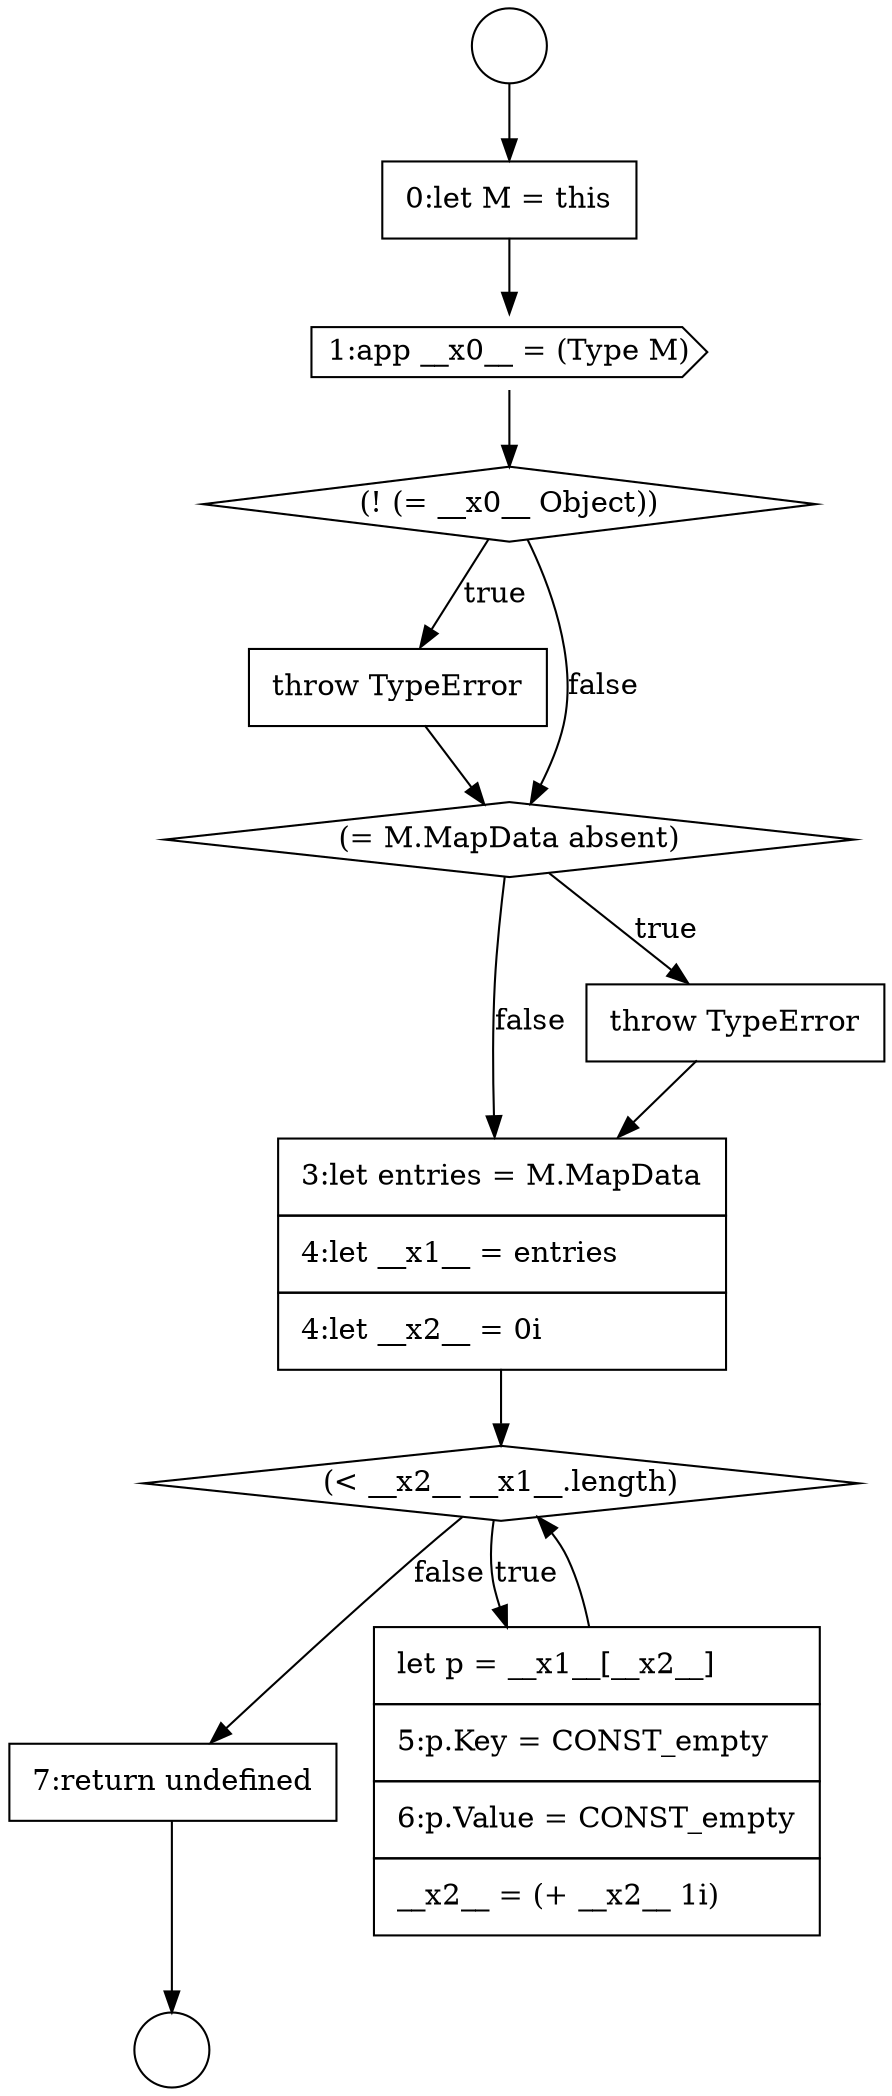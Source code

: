 digraph {
  node14637 [shape=cds, label=<<font color="black">1:app __x0__ = (Type M)</font>> color="black" fillcolor="white" style=filled]
  node14643 [shape=diamond, label=<<font color="black">(&lt; __x2__ __x1__.length)</font>> color="black" fillcolor="white" style=filled]
  node14634 [shape=circle label=" " color="black" fillcolor="white" style=filled]
  node14638 [shape=diamond, label=<<font color="black">(! (= __x0__ Object))</font>> color="black" fillcolor="white" style=filled]
  node14642 [shape=none, margin=0, label=<<font color="black">
    <table border="0" cellborder="1" cellspacing="0" cellpadding="10">
      <tr><td align="left">3:let entries = M.MapData</td></tr>
      <tr><td align="left">4:let __x1__ = entries</td></tr>
      <tr><td align="left">4:let __x2__ = 0i</td></tr>
    </table>
  </font>> color="black" fillcolor="white" style=filled]
  node14639 [shape=none, margin=0, label=<<font color="black">
    <table border="0" cellborder="1" cellspacing="0" cellpadding="10">
      <tr><td align="left">throw TypeError</td></tr>
    </table>
  </font>> color="black" fillcolor="white" style=filled]
  node14635 [shape=circle label=" " color="black" fillcolor="white" style=filled]
  node14636 [shape=none, margin=0, label=<<font color="black">
    <table border="0" cellborder="1" cellspacing="0" cellpadding="10">
      <tr><td align="left">0:let M = this</td></tr>
    </table>
  </font>> color="black" fillcolor="white" style=filled]
  node14641 [shape=none, margin=0, label=<<font color="black">
    <table border="0" cellborder="1" cellspacing="0" cellpadding="10">
      <tr><td align="left">throw TypeError</td></tr>
    </table>
  </font>> color="black" fillcolor="white" style=filled]
  node14640 [shape=diamond, label=<<font color="black">(= M.MapData absent)</font>> color="black" fillcolor="white" style=filled]
  node14645 [shape=none, margin=0, label=<<font color="black">
    <table border="0" cellborder="1" cellspacing="0" cellpadding="10">
      <tr><td align="left">7:return undefined</td></tr>
    </table>
  </font>> color="black" fillcolor="white" style=filled]
  node14644 [shape=none, margin=0, label=<<font color="black">
    <table border="0" cellborder="1" cellspacing="0" cellpadding="10">
      <tr><td align="left">let p = __x1__[__x2__]</td></tr>
      <tr><td align="left">5:p.Key = CONST_empty</td></tr>
      <tr><td align="left">6:p.Value = CONST_empty</td></tr>
      <tr><td align="left">__x2__ = (+ __x2__ 1i)</td></tr>
    </table>
  </font>> color="black" fillcolor="white" style=filled]
  node14641 -> node14642 [ color="black"]
  node14639 -> node14640 [ color="black"]
  node14644 -> node14643 [ color="black"]
  node14642 -> node14643 [ color="black"]
  node14638 -> node14639 [label=<<font color="black">true</font>> color="black"]
  node14638 -> node14640 [label=<<font color="black">false</font>> color="black"]
  node14634 -> node14636 [ color="black"]
  node14645 -> node14635 [ color="black"]
  node14640 -> node14641 [label=<<font color="black">true</font>> color="black"]
  node14640 -> node14642 [label=<<font color="black">false</font>> color="black"]
  node14636 -> node14637 [ color="black"]
  node14637 -> node14638 [ color="black"]
  node14643 -> node14644 [label=<<font color="black">true</font>> color="black"]
  node14643 -> node14645 [label=<<font color="black">false</font>> color="black"]
}
